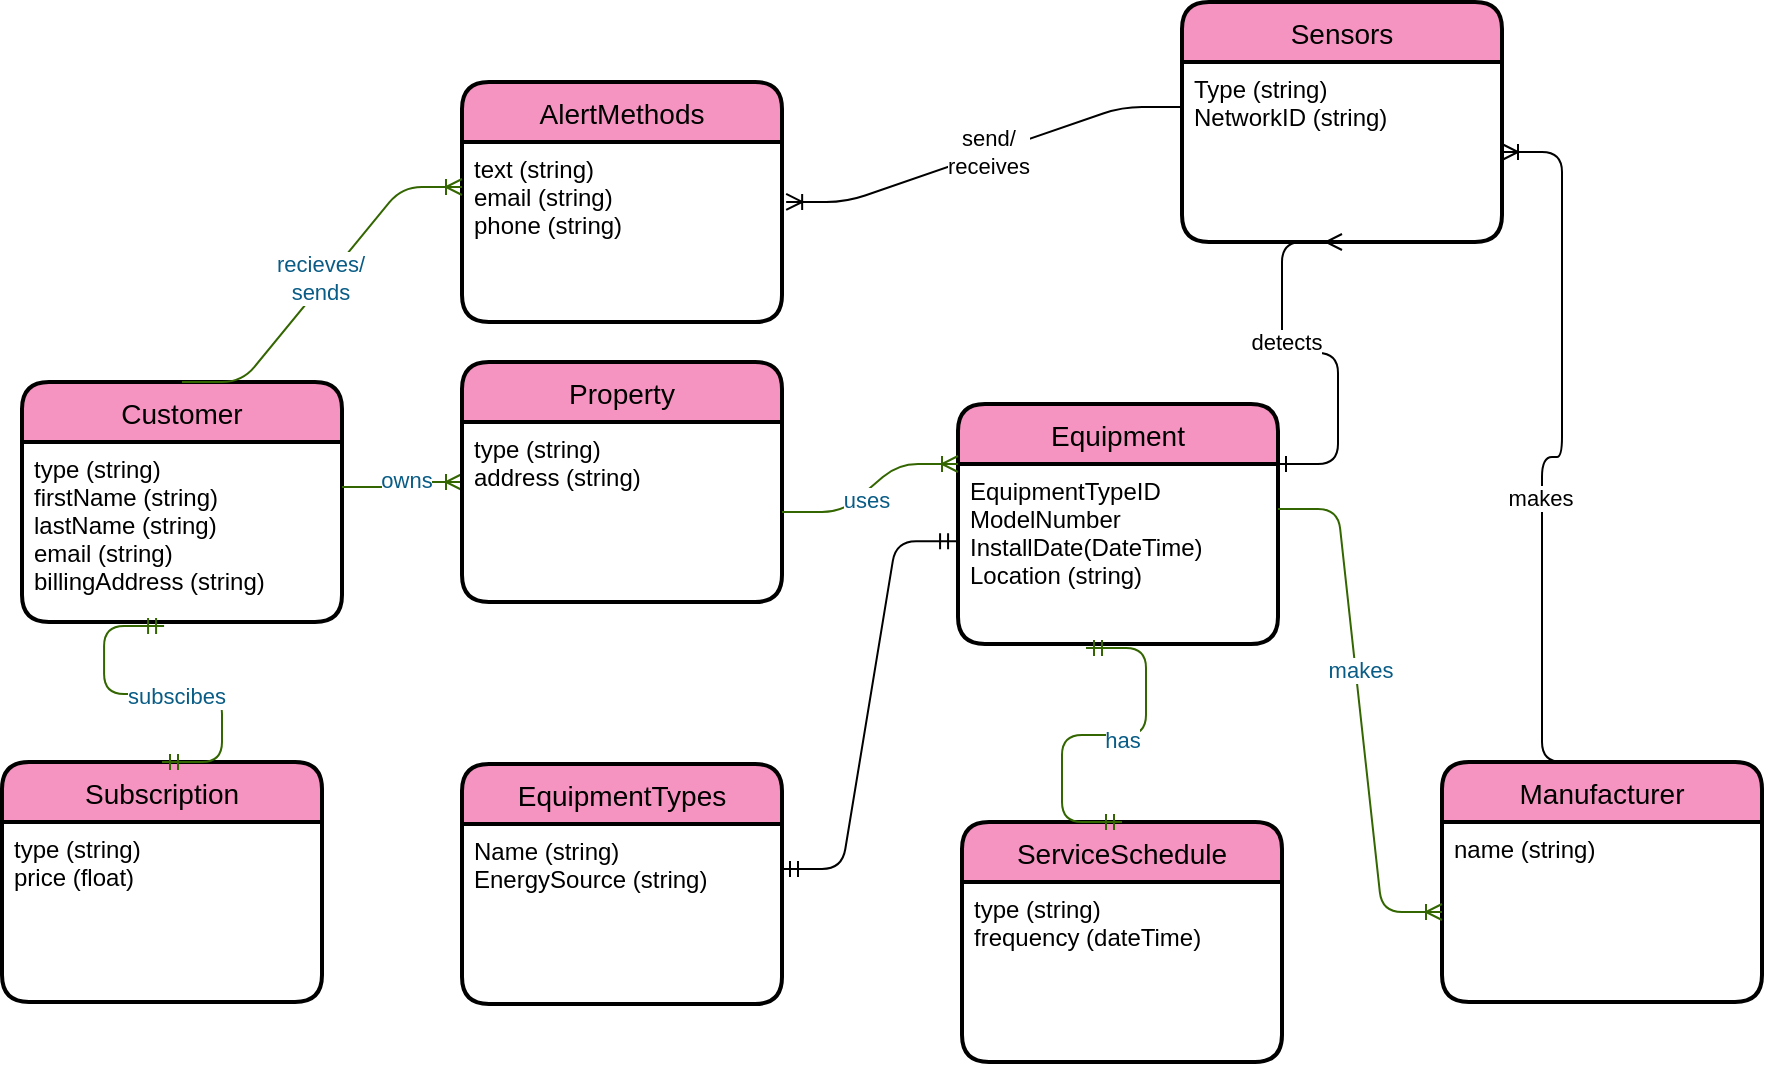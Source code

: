 <mxfile version="13.8.3" type="github">
  <diagram id="R2lEEEUBdFMjLlhIrx00" name="Page-1">
    <mxGraphModel dx="629" dy="1443" grid="1" gridSize="10" guides="1" tooltips="1" connect="1" arrows="1" fold="1" page="1" pageScale="1" pageWidth="850" pageHeight="1100" math="0" shadow="0" extFonts="Permanent Marker^https://fonts.googleapis.com/css?family=Permanent+Marker">
      <root>
        <mxCell id="0" />
        <mxCell id="1" parent="0" />
        <mxCell id="TCsmTFpU4mynAHZ96cxk-14" value="Customer" style="swimlane;childLayout=stackLayout;horizontal=1;startSize=30;horizontalStack=0;rounded=1;fontSize=14;fontStyle=0;strokeWidth=2;resizeParent=0;resizeLast=1;shadow=0;dashed=0;align=center;sketch=0;fillColor=#F694C1;" parent="1" vertex="1">
          <mxGeometry x="80" y="60" width="160" height="120" as="geometry" />
        </mxCell>
        <mxCell id="TCsmTFpU4mynAHZ96cxk-15" value="type (string)&#xa;firstName (string)&#xa;lastName (string)&#xa;email (string)&#xa;billingAddress (string)&#xa;" style="align=left;strokeColor=none;fillColor=none;spacingLeft=4;fontSize=12;verticalAlign=top;resizable=0;rotatable=0;part=1;" parent="TCsmTFpU4mynAHZ96cxk-14" vertex="1">
          <mxGeometry y="30" width="160" height="90" as="geometry" />
        </mxCell>
        <mxCell id="TCsmTFpU4mynAHZ96cxk-18" value="Equipment" style="swimlane;childLayout=stackLayout;horizontal=1;startSize=30;horizontalStack=0;rounded=1;fontSize=14;fontStyle=0;strokeWidth=2;resizeParent=0;resizeLast=1;shadow=0;dashed=0;align=center;sketch=0;fillColor=#F694C1;" parent="1" vertex="1">
          <mxGeometry x="548" y="71" width="160" height="120" as="geometry" />
        </mxCell>
        <mxCell id="TCsmTFpU4mynAHZ96cxk-19" value="EquipmentTypeID&#xa;ModelNumber&#xa;InstallDate(DateTime)&#xa;Location (string)" style="align=left;strokeColor=none;fillColor=none;spacingLeft=4;fontSize=12;verticalAlign=top;resizable=0;rotatable=0;part=1;" parent="TCsmTFpU4mynAHZ96cxk-18" vertex="1">
          <mxGeometry y="30" width="160" height="90" as="geometry" />
        </mxCell>
        <mxCell id="TCsmTFpU4mynAHZ96cxk-23" value="" style="edgeStyle=entityRelationEdgeStyle;fontSize=12;html=1;endArrow=ERoneToMany;fillColor=#F694C1;strokeColor=#336600;exitX=1;exitY=0.25;exitDx=0;exitDy=0;" parent="1" source="TCsmTFpU4mynAHZ96cxk-15" target="TCsmTFpU4mynAHZ96cxk-27" edge="1">
          <mxGeometry width="100" height="100" relative="1" as="geometry">
            <mxPoint x="260" y="90" as="sourcePoint" />
            <mxPoint x="260" y="160" as="targetPoint" />
          </mxGeometry>
        </mxCell>
        <mxCell id="TCsmTFpU4mynAHZ96cxk-62" value="owns" style="edgeLabel;html=1;align=center;verticalAlign=middle;resizable=0;points=[];fontColor=#095C86;" parent="TCsmTFpU4mynAHZ96cxk-23" vertex="1" connectable="0">
          <mxGeometry x="0.099" y="1" relative="1" as="geometry">
            <mxPoint as="offset" />
          </mxGeometry>
        </mxCell>
        <mxCell id="TCsmTFpU4mynAHZ96cxk-24" value="AlertMethods" style="swimlane;childLayout=stackLayout;horizontal=1;startSize=30;horizontalStack=0;rounded=1;fontSize=14;fontStyle=0;strokeWidth=2;resizeParent=0;resizeLast=1;shadow=0;dashed=0;align=center;sketch=0;fillColor=#F694C1;" parent="1" vertex="1">
          <mxGeometry x="300" y="-90" width="160" height="120" as="geometry" />
        </mxCell>
        <mxCell id="TCsmTFpU4mynAHZ96cxk-25" value="text (string)&#xa;email (string)&#xa;phone (string)" style="align=left;strokeColor=none;fillColor=none;spacingLeft=4;fontSize=12;verticalAlign=top;resizable=0;rotatable=0;part=1;" parent="TCsmTFpU4mynAHZ96cxk-24" vertex="1">
          <mxGeometry y="30" width="160" height="90" as="geometry" />
        </mxCell>
        <mxCell id="TCsmTFpU4mynAHZ96cxk-27" value="Property" style="swimlane;childLayout=stackLayout;horizontal=1;startSize=30;horizontalStack=0;rounded=1;fontSize=14;fontStyle=0;strokeWidth=2;resizeParent=0;resizeLast=1;shadow=0;dashed=0;align=center;sketch=0;fillColor=#F694C1;" parent="1" vertex="1">
          <mxGeometry x="300" y="50" width="160" height="120" as="geometry" />
        </mxCell>
        <mxCell id="TCsmTFpU4mynAHZ96cxk-28" value="type (string)&#xa;address (string)" style="align=left;strokeColor=none;fillColor=none;spacingLeft=4;fontSize=12;verticalAlign=top;resizable=0;rotatable=0;part=1;" parent="TCsmTFpU4mynAHZ96cxk-27" vertex="1">
          <mxGeometry y="30" width="160" height="90" as="geometry" />
        </mxCell>
        <mxCell id="TCsmTFpU4mynAHZ96cxk-34" value="" style="edgeStyle=entityRelationEdgeStyle;fontSize=12;html=1;endArrow=ERoneToMany;strokeColor=#336600;fillColor=#F694C1;entryX=0;entryY=0;entryDx=0;entryDy=0;" parent="1" source="TCsmTFpU4mynAHZ96cxk-28" target="TCsmTFpU4mynAHZ96cxk-19" edge="1">
          <mxGeometry width="100" height="100" relative="1" as="geometry">
            <mxPoint x="360" y="320" as="sourcePoint" />
            <mxPoint x="460" y="220" as="targetPoint" />
          </mxGeometry>
        </mxCell>
        <mxCell id="TCsmTFpU4mynAHZ96cxk-63" value="uses" style="edgeLabel;html=1;align=center;verticalAlign=middle;resizable=0;points=[];fontColor=#095C86;" parent="TCsmTFpU4mynAHZ96cxk-34" vertex="1" connectable="0">
          <mxGeometry x="-0.1" y="-3" relative="1" as="geometry">
            <mxPoint as="offset" />
          </mxGeometry>
        </mxCell>
        <mxCell id="TCsmTFpU4mynAHZ96cxk-35" value="Subscription" style="swimlane;childLayout=stackLayout;horizontal=1;startSize=30;horizontalStack=0;rounded=1;fontSize=14;fontStyle=0;strokeWidth=2;resizeParent=0;resizeLast=1;shadow=0;dashed=0;align=center;sketch=0;fillColor=#F694C1;" parent="1" vertex="1">
          <mxGeometry x="70" y="250" width="160" height="120" as="geometry" />
        </mxCell>
        <mxCell id="TCsmTFpU4mynAHZ96cxk-36" value="type (string)&#xa;price (float)" style="align=left;strokeColor=none;fillColor=none;spacingLeft=4;fontSize=12;verticalAlign=top;resizable=0;rotatable=0;part=1;" parent="TCsmTFpU4mynAHZ96cxk-35" vertex="1">
          <mxGeometry y="30" width="160" height="90" as="geometry" />
        </mxCell>
        <mxCell id="TCsmTFpU4mynAHZ96cxk-37" value="" style="edgeStyle=entityRelationEdgeStyle;fontSize=12;html=1;endArrow=ERmandOne;startArrow=ERmandOne;strokeColor=#336600;fillColor=#F694C1;entryX=0.444;entryY=1.022;entryDx=0;entryDy=0;entryPerimeter=0;exitX=0.5;exitY=0;exitDx=0;exitDy=0;" parent="1" source="TCsmTFpU4mynAHZ96cxk-35" target="TCsmTFpU4mynAHZ96cxk-15" edge="1">
          <mxGeometry width="100" height="100" relative="1" as="geometry">
            <mxPoint x="360" y="320" as="sourcePoint" />
            <mxPoint x="460" y="220" as="targetPoint" />
          </mxGeometry>
        </mxCell>
        <mxCell id="TCsmTFpU4mynAHZ96cxk-65" value="subscibes" style="edgeLabel;html=1;align=center;verticalAlign=middle;resizable=0;points=[];fontColor=#095C86;" parent="TCsmTFpU4mynAHZ96cxk-37" vertex="1" connectable="0">
          <mxGeometry x="-0.069" y="1" relative="1" as="geometry">
            <mxPoint as="offset" />
          </mxGeometry>
        </mxCell>
        <mxCell id="TCsmTFpU4mynAHZ96cxk-43" value="ServiceSchedule" style="swimlane;childLayout=stackLayout;horizontal=1;startSize=30;horizontalStack=0;rounded=1;fontSize=14;fontStyle=0;strokeWidth=2;resizeParent=0;resizeLast=1;shadow=0;dashed=0;align=center;sketch=0;fillColor=#F694C1;" parent="1" vertex="1">
          <mxGeometry x="550" y="280" width="160" height="120" as="geometry" />
        </mxCell>
        <mxCell id="TCsmTFpU4mynAHZ96cxk-44" value="type (string)&#xa;frequency (dateTime)&#xa;&#xa;" style="align=left;strokeColor=none;fillColor=none;spacingLeft=4;fontSize=12;verticalAlign=top;resizable=0;rotatable=0;part=1;" parent="TCsmTFpU4mynAHZ96cxk-43" vertex="1">
          <mxGeometry y="30" width="160" height="90" as="geometry" />
        </mxCell>
        <mxCell id="TCsmTFpU4mynAHZ96cxk-56" value="" style="edgeStyle=entityRelationEdgeStyle;fontSize=12;html=1;endArrow=ERoneToMany;strokeColor=#336600;fillColor=#F694C1;entryX=0;entryY=0.25;entryDx=0;entryDy=0;exitX=0.5;exitY=0;exitDx=0;exitDy=0;" parent="1" source="TCsmTFpU4mynAHZ96cxk-14" target="TCsmTFpU4mynAHZ96cxk-25" edge="1">
          <mxGeometry width="100" height="100" relative="1" as="geometry">
            <mxPoint x="520" y="110" as="sourcePoint" />
            <mxPoint x="420" y="230" as="targetPoint" />
          </mxGeometry>
        </mxCell>
        <mxCell id="TCsmTFpU4mynAHZ96cxk-61" value="recieves/&lt;br&gt;sends" style="edgeLabel;html=1;align=center;verticalAlign=middle;resizable=0;points=[];fontColor=#095C86;" parent="TCsmTFpU4mynAHZ96cxk-56" vertex="1" connectable="0">
          <mxGeometry x="0.017" y="3" relative="1" as="geometry">
            <mxPoint as="offset" />
          </mxGeometry>
        </mxCell>
        <mxCell id="TCsmTFpU4mynAHZ96cxk-60" value="" style="edgeStyle=entityRelationEdgeStyle;fontSize=12;html=1;endArrow=ERmandOne;startArrow=ERmandOne;strokeColor=#336600;fillColor=#F694C1;exitX=0.4;exitY=1.022;exitDx=0;exitDy=0;exitPerimeter=0;entryX=0.5;entryY=0;entryDx=0;entryDy=0;" parent="1" source="TCsmTFpU4mynAHZ96cxk-19" target="TCsmTFpU4mynAHZ96cxk-43" edge="1">
          <mxGeometry width="100" height="100" relative="1" as="geometry">
            <mxPoint x="390" y="330" as="sourcePoint" />
            <mxPoint x="490" y="230" as="targetPoint" />
          </mxGeometry>
        </mxCell>
        <mxCell id="TCsmTFpU4mynAHZ96cxk-64" value="has" style="edgeLabel;html=1;align=center;verticalAlign=middle;resizable=0;points=[];fontColor=#095C86;" parent="TCsmTFpU4mynAHZ96cxk-60" vertex="1" connectable="0">
          <mxGeometry x="-0.092" y="2" relative="1" as="geometry">
            <mxPoint as="offset" />
          </mxGeometry>
        </mxCell>
        <mxCell id="TCsmTFpU4mynAHZ96cxk-71" value="Manufacturer" style="swimlane;childLayout=stackLayout;horizontal=1;startSize=30;horizontalStack=0;rounded=1;fontSize=14;fontStyle=0;strokeWidth=2;resizeParent=0;resizeLast=1;shadow=0;dashed=0;align=center;sketch=0;fillColor=#F694C1;" parent="1" vertex="1">
          <mxGeometry x="790" y="250" width="160" height="120" as="geometry" />
        </mxCell>
        <mxCell id="TCsmTFpU4mynAHZ96cxk-72" value="name (string)" style="align=left;strokeColor=none;fillColor=none;spacingLeft=4;fontSize=12;verticalAlign=top;resizable=0;rotatable=0;part=1;" parent="TCsmTFpU4mynAHZ96cxk-71" vertex="1">
          <mxGeometry y="30" width="160" height="90" as="geometry" />
        </mxCell>
        <mxCell id="TCsmTFpU4mynAHZ96cxk-73" value="" style="edgeStyle=entityRelationEdgeStyle;fontSize=12;html=1;endArrow=ERoneToMany;strokeColor=#336600;fillColor=#F694C1;entryX=0;entryY=0.5;entryDx=0;entryDy=0;exitX=1;exitY=0.25;exitDx=0;exitDy=0;" parent="1" source="TCsmTFpU4mynAHZ96cxk-19" target="TCsmTFpU4mynAHZ96cxk-72" edge="1">
          <mxGeometry width="100" height="100" relative="1" as="geometry">
            <mxPoint x="470" y="200" as="sourcePoint" />
            <mxPoint x="570" y="100" as="targetPoint" />
          </mxGeometry>
        </mxCell>
        <mxCell id="TCsmTFpU4mynAHZ96cxk-74" value="makes" style="edgeLabel;html=1;align=center;verticalAlign=middle;resizable=0;points=[];fontColor=#095C86;" parent="TCsmTFpU4mynAHZ96cxk-73" vertex="1" connectable="0">
          <mxGeometry x="-0.156" y="2" relative="1" as="geometry">
            <mxPoint as="offset" />
          </mxGeometry>
        </mxCell>
        <mxCell id="9YZ6QJbNimEEnj3mM8Ju-4" value="Sensors" style="swimlane;childLayout=stackLayout;horizontal=1;startSize=30;horizontalStack=0;rounded=1;fontSize=14;fontStyle=0;strokeWidth=2;resizeParent=0;resizeLast=1;shadow=0;dashed=0;align=center;fillColor=#F694C1;" vertex="1" parent="1">
          <mxGeometry x="660" y="-130" width="160" height="120" as="geometry" />
        </mxCell>
        <mxCell id="9YZ6QJbNimEEnj3mM8Ju-5" value="Type (string)&#xa;NetworkID (string)&#xa;" style="align=left;strokeColor=none;fillColor=none;spacingLeft=4;fontSize=12;verticalAlign=top;resizable=0;rotatable=0;part=1;" vertex="1" parent="9YZ6QJbNimEEnj3mM8Ju-4">
          <mxGeometry y="30" width="160" height="90" as="geometry" />
        </mxCell>
        <mxCell id="9YZ6QJbNimEEnj3mM8Ju-6" value="" style="edgeStyle=entityRelationEdgeStyle;fontSize=12;html=1;endArrow=ERoneToMany;exitX=0.5;exitY=0;exitDx=0;exitDy=0;" edge="1" parent="1" source="TCsmTFpU4mynAHZ96cxk-71" target="9YZ6QJbNimEEnj3mM8Ju-5">
          <mxGeometry width="100" height="100" relative="1" as="geometry">
            <mxPoint x="580" y="260" as="sourcePoint" />
            <mxPoint x="650" y="40" as="targetPoint" />
          </mxGeometry>
        </mxCell>
        <mxCell id="9YZ6QJbNimEEnj3mM8Ju-7" value="makes" style="edgeLabel;html=1;align=center;verticalAlign=middle;resizable=0;points=[];" vertex="1" connectable="0" parent="9YZ6QJbNimEEnj3mM8Ju-6">
          <mxGeometry x="-0.137" y="1" relative="1" as="geometry">
            <mxPoint as="offset" />
          </mxGeometry>
        </mxCell>
        <mxCell id="9YZ6QJbNimEEnj3mM8Ju-12" value="" style="edgeStyle=entityRelationEdgeStyle;fontSize=12;html=1;endArrow=ERmany;startArrow=ERone;exitX=1;exitY=0;exitDx=0;exitDy=0;startFill=0;" edge="1" parent="1" source="TCsmTFpU4mynAHZ96cxk-19">
          <mxGeometry width="100" height="100" relative="1" as="geometry">
            <mxPoint x="460" y="110" as="sourcePoint" />
            <mxPoint x="740" y="-10" as="targetPoint" />
          </mxGeometry>
        </mxCell>
        <mxCell id="9YZ6QJbNimEEnj3mM8Ju-14" value="detects" style="edgeLabel;html=1;align=center;verticalAlign=middle;resizable=0;points=[];" vertex="1" connectable="0" parent="9YZ6QJbNimEEnj3mM8Ju-12">
          <mxGeometry x="0.2" y="-2" relative="1" as="geometry">
            <mxPoint as="offset" />
          </mxGeometry>
        </mxCell>
        <mxCell id="9YZ6QJbNimEEnj3mM8Ju-13" value="" style="edgeStyle=entityRelationEdgeStyle;fontSize=12;html=1;endArrow=ERoneToMany;entryX=1.013;entryY=0.333;entryDx=0;entryDy=0;entryPerimeter=0;exitX=0;exitY=0.25;exitDx=0;exitDy=0;" edge="1" parent="1" source="9YZ6QJbNimEEnj3mM8Ju-5" target="TCsmTFpU4mynAHZ96cxk-25">
          <mxGeometry width="100" height="100" relative="1" as="geometry">
            <mxPoint x="450" y="80" as="sourcePoint" />
            <mxPoint x="550" y="-20" as="targetPoint" />
          </mxGeometry>
        </mxCell>
        <mxCell id="9YZ6QJbNimEEnj3mM8Ju-16" value="send/&lt;br&gt;receives" style="edgeLabel;html=1;align=center;verticalAlign=middle;resizable=0;points=[];" vertex="1" connectable="0" parent="9YZ6QJbNimEEnj3mM8Ju-13">
          <mxGeometry x="-0.022" y="-1" relative="1" as="geometry">
            <mxPoint as="offset" />
          </mxGeometry>
        </mxCell>
        <mxCell id="9YZ6QJbNimEEnj3mM8Ju-18" value="EquipmentTypes" style="swimlane;childLayout=stackLayout;horizontal=1;startSize=30;horizontalStack=0;rounded=1;fontSize=14;fontStyle=0;strokeWidth=2;resizeParent=0;resizeLast=1;shadow=0;dashed=0;align=center;fillColor=#F694C1;" vertex="1" parent="1">
          <mxGeometry x="300" y="251" width="160" height="120" as="geometry" />
        </mxCell>
        <mxCell id="9YZ6QJbNimEEnj3mM8Ju-19" value="Name (string)&#xa;EnergySource (string)&#xa;" style="align=left;strokeColor=none;fillColor=none;spacingLeft=4;fontSize=12;verticalAlign=top;resizable=0;rotatable=0;part=1;" vertex="1" parent="9YZ6QJbNimEEnj3mM8Ju-18">
          <mxGeometry y="30" width="160" height="90" as="geometry" />
        </mxCell>
        <mxCell id="9YZ6QJbNimEEnj3mM8Ju-20" value="" style="edgeStyle=entityRelationEdgeStyle;fontSize=12;html=1;endArrow=ERmandOne;startArrow=ERmandOne;entryX=-0.006;entryY=0.429;entryDx=0;entryDy=0;entryPerimeter=0;exitX=1;exitY=0.25;exitDx=0;exitDy=0;" edge="1" parent="1" source="9YZ6QJbNimEEnj3mM8Ju-19" target="TCsmTFpU4mynAHZ96cxk-19">
          <mxGeometry width="100" height="100" relative="1" as="geometry">
            <mxPoint x="400" y="280" as="sourcePoint" />
            <mxPoint x="500" y="180" as="targetPoint" />
          </mxGeometry>
        </mxCell>
      </root>
    </mxGraphModel>
  </diagram>
</mxfile>
